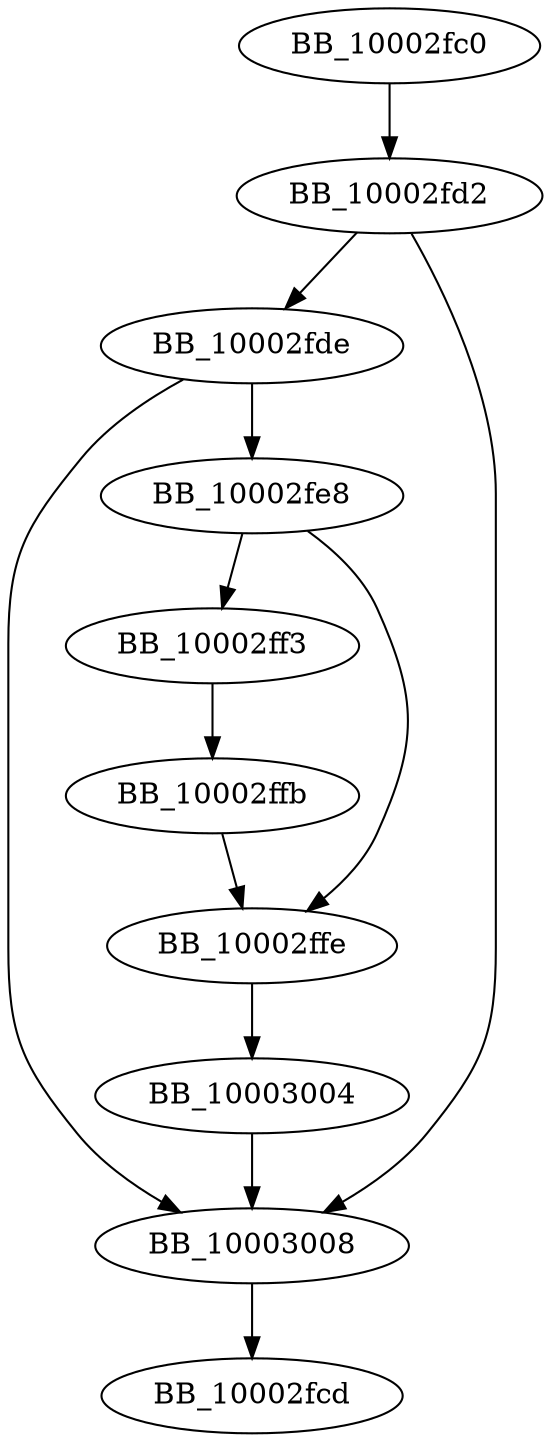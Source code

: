 DiGraph sub_10002FC0{
BB_10002fc0->BB_10002fd2
BB_10002fd2->BB_10002fde
BB_10002fd2->BB_10003008
BB_10002fde->BB_10002fe8
BB_10002fde->BB_10003008
BB_10002fe8->BB_10002ff3
BB_10002fe8->BB_10002ffe
BB_10002ff3->BB_10002ffb
BB_10002ffb->BB_10002ffe
BB_10002ffe->BB_10003004
BB_10003004->BB_10003008
BB_10003008->BB_10002fcd
}
